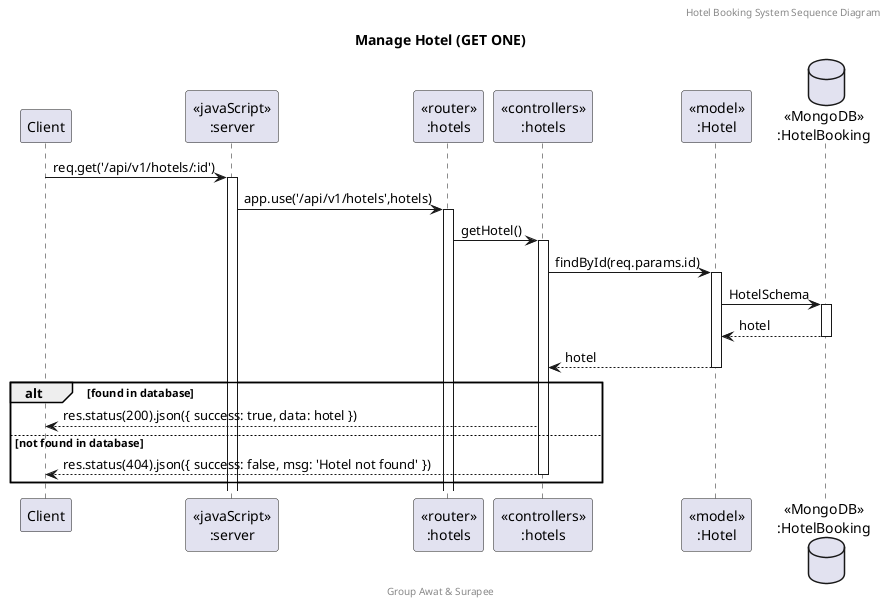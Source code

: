 @startuml Manage CoworkingSpace (GET ONE)

header Hotel Booking System Sequence Diagram
footer Group Awat & Surapee
title "Manage Hotel (GET ONE)"

participant "Client" as client
participant "<<javaScript>>\n:server" as server
participant "<<router>>\n:hotels" as routerHotel
participant "<<controllers>>\n:hotels" as controllersHotels
participant "<<model>>\n:Hotel" as modelHotel
database "<<MongoDB>>\n:HotelBooking" as HotelBookingDatabase

client->server ++:req.get('/api/v1/hotels/:id')
server->routerHotel ++:app.use('/api/v1/hotels',hotels)
routerHotel -> controllersHotels ++:getHotel()
controllersHotels-> modelHotel ++:findById(req.params.id)
modelHotel -> HotelBookingDatabase ++: HotelSchema
HotelBookingDatabase --> modelHotel --: hotel
controllersHotels <-- modelHotel --:hotel
alt found in database
    controllersHotels-->client :res.status(200).json({ success: true, data: hotel })
else not found in database
    controllersHotels-->client --:res.status(404).json({ success: false, msg: 'Hotel not found' })
end

@enduml
